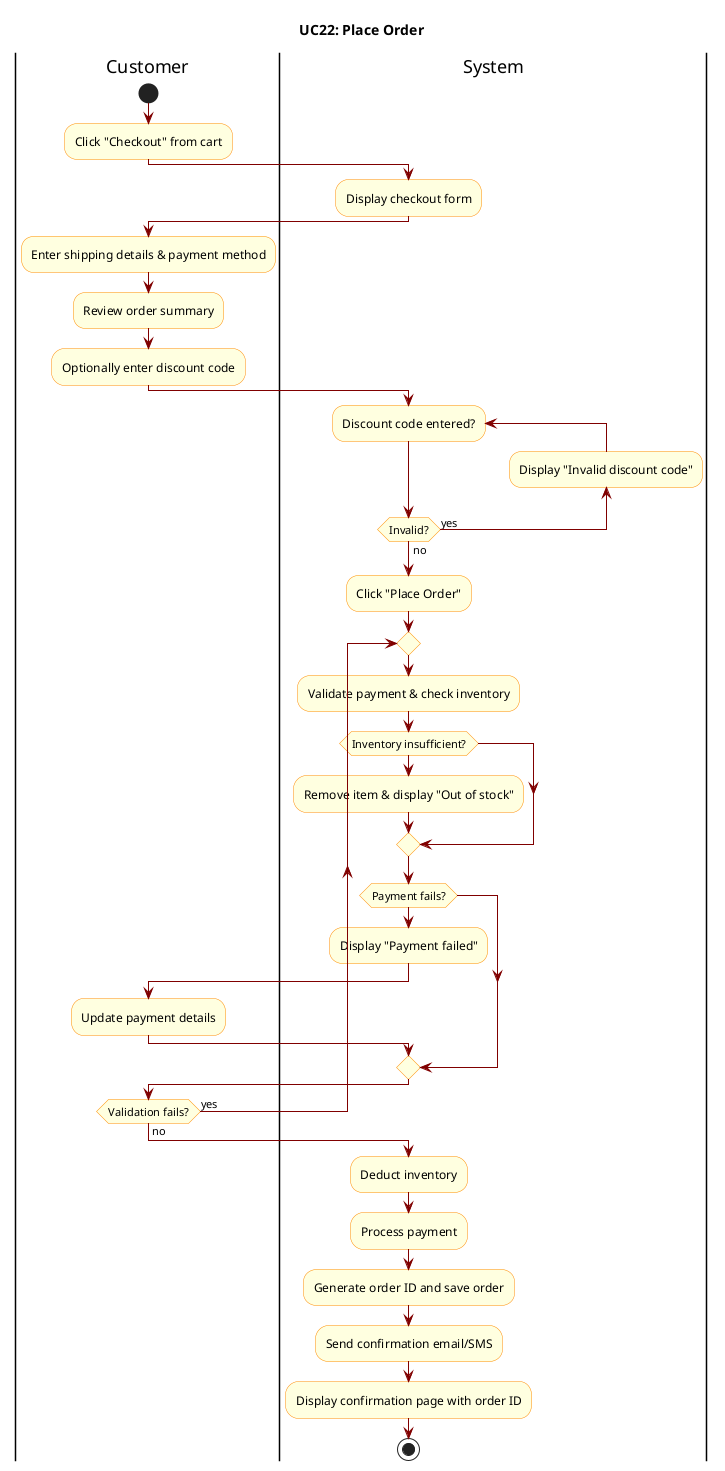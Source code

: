 @startuml

skinparam ActivityBackgroundColor LightYellow
skinparam ActivityBorderColor DarkOrange
skinparam ArrowColor Maroon

title UC22: Place Order

|Customer|
start
:Click "Checkout" from cart;

|System|
:Display checkout form;

|Customer|
:Enter shipping details & payment method;
:Review order summary;
:Optionally enter discount code;

|System|

  repeat:Discount code entered?;
  backward :Display "Invalid discount code";
repeat while (Invalid?) is (yes) not (no)


:Click "Place Order";

repeat
  |System|
  :Validate payment & check inventory;

  if (Inventory insufficient?) then
    :Remove item & display "Out of stock";
  endif

  if (Payment fails?) then
    :Display "Payment failed";
    |Customer|
    :Update payment details;
  endif
repeat while (Validation fails?) is (yes) not (no)

|System|
:Deduct inventory;
:Process payment;
:Generate order ID and save order;
:Send confirmation email/SMS;

:Display confirmation page with order ID;

stop

@enduml
